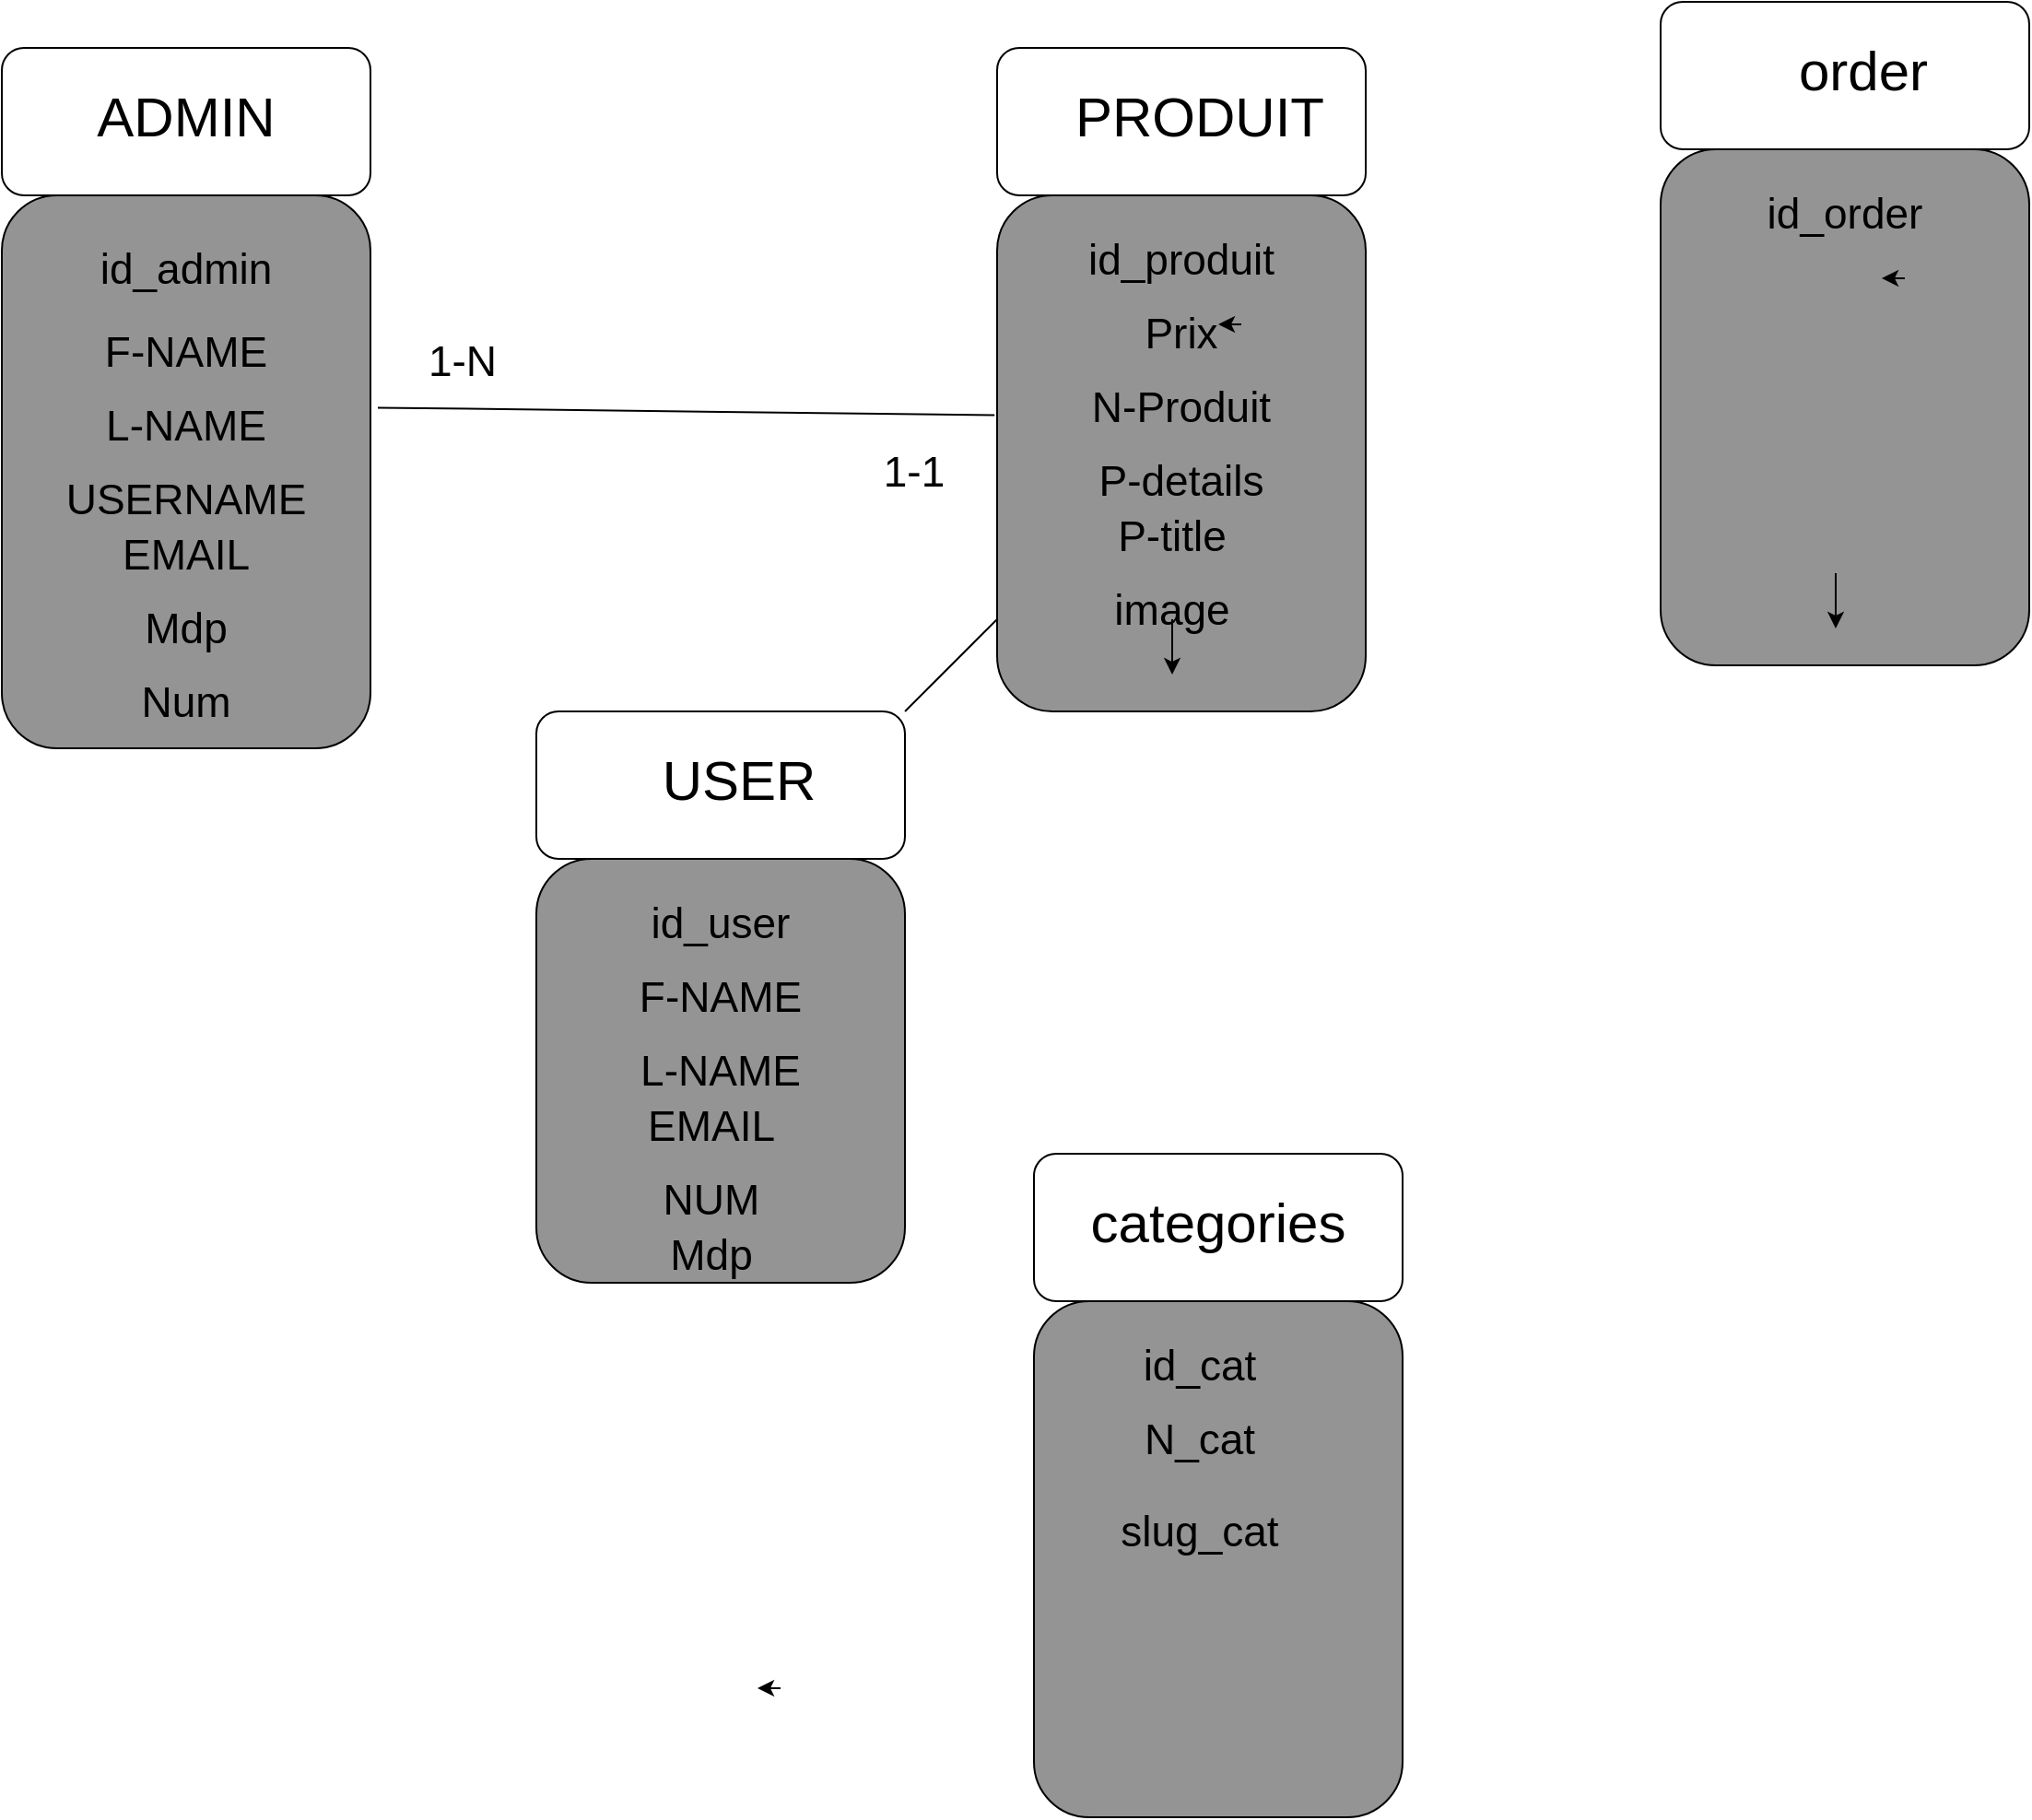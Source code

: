 <mxfile>
    <diagram id="MZ9vT57VOETAHRLRRmkQ" name="Page-1">
        <mxGraphModel dx="1611" dy="1124" grid="1" gridSize="10" guides="1" tooltips="1" connect="1" arrows="1" fold="1" page="1" pageScale="1" pageWidth="1169" pageHeight="1654" math="0" shadow="0">
            <root>
                <mxCell id="0"/>
                <mxCell id="1" parent="0"/>
                <mxCell id="11" value="" style="rounded=1;whiteSpace=wrap;html=1;" parent="1" vertex="1">
                    <mxGeometry x="40" y="120" width="200" height="80" as="geometry"/>
                </mxCell>
                <mxCell id="12" value="" style="rounded=1;whiteSpace=wrap;html=1;" parent="1" vertex="1">
                    <mxGeometry x="580" y="120" width="200" height="80" as="geometry"/>
                </mxCell>
                <mxCell id="13" value="" style="rounded=1;whiteSpace=wrap;html=1;" parent="1" vertex="1">
                    <mxGeometry x="330" y="480" width="200" height="80" as="geometry"/>
                </mxCell>
                <mxCell id="14" value="&lt;p style=&quot;line-height: 150%&quot;&gt;&lt;font style=&quot;font-size: 30px&quot;&gt;ADMIN&lt;/font&gt;&lt;/p&gt;" style="text;html=1;strokeColor=none;fillColor=none;align=center;verticalAlign=middle;whiteSpace=wrap;rounded=0;opacity=0;strokeWidth=12;" parent="1" vertex="1">
                    <mxGeometry x="70" y="130" width="140" height="60" as="geometry"/>
                </mxCell>
                <mxCell id="15" value="&lt;p style=&quot;line-height: 150%&quot;&gt;&lt;font style=&quot;font-size: 30px&quot;&gt;PRODUIT&lt;/font&gt;&lt;/p&gt;" style="text;html=1;strokeColor=none;fillColor=none;align=center;verticalAlign=middle;whiteSpace=wrap;rounded=0;opacity=0;strokeWidth=12;" parent="1" vertex="1">
                    <mxGeometry x="620" y="130" width="140" height="60" as="geometry"/>
                </mxCell>
                <mxCell id="16" value="&lt;p style=&quot;line-height: 150%&quot;&gt;&lt;font style=&quot;font-size: 30px&quot;&gt;USER&lt;/font&gt;&lt;/p&gt;" style="text;html=1;strokeColor=none;fillColor=none;align=center;verticalAlign=middle;whiteSpace=wrap;rounded=0;opacity=0;strokeWidth=12;" parent="1" vertex="1">
                    <mxGeometry x="370" y="490" width="140" height="60" as="geometry"/>
                </mxCell>
                <mxCell id="19" value="" style="rounded=1;whiteSpace=wrap;html=1;fillColor=#949494;" parent="1" vertex="1">
                    <mxGeometry x="40" y="200" width="200" height="300" as="geometry"/>
                </mxCell>
                <mxCell id="20" value="" style="rounded=1;whiteSpace=wrap;html=1;fillColor=#949494;" parent="1" vertex="1">
                    <mxGeometry x="330" y="560" width="200" height="230" as="geometry"/>
                </mxCell>
                <mxCell id="21" value="" style="rounded=1;whiteSpace=wrap;html=1;fillColor=#949494;" parent="1" vertex="1">
                    <mxGeometry x="580" y="200" width="200" height="280" as="geometry"/>
                </mxCell>
                <mxCell id="22" value="&lt;font style=&quot;font-size: 23px&quot;&gt;id_admin&lt;/font&gt;" style="text;html=1;align=center;verticalAlign=middle;whiteSpace=wrap;rounded=0;strokeWidth=1;perimeterSpacing=0;" parent="1" vertex="1">
                    <mxGeometry x="120" y="240" width="40" as="geometry"/>
                </mxCell>
                <mxCell id="23" value="&lt;font style=&quot;font-size: 23px&quot;&gt;F-NAME&lt;/font&gt;" style="text;html=1;align=center;verticalAlign=middle;whiteSpace=wrap;rounded=0;strokeWidth=1;perimeterSpacing=0;" parent="1" vertex="1">
                    <mxGeometry x="75" y="280" width="130" height="10" as="geometry"/>
                </mxCell>
                <mxCell id="27" value="&lt;font style=&quot;font-size: 23px&quot;&gt;L-NAME&lt;/font&gt;" style="text;html=1;align=center;verticalAlign=middle;whiteSpace=wrap;rounded=0;strokeWidth=1;perimeterSpacing=0;" parent="1" vertex="1">
                    <mxGeometry x="75" y="320" width="130" height="10" as="geometry"/>
                </mxCell>
                <mxCell id="28" value="&lt;font style=&quot;font-size: 23px&quot;&gt;USERNAME&lt;/font&gt;" style="text;html=1;align=center;verticalAlign=middle;whiteSpace=wrap;rounded=0;strokeWidth=1;perimeterSpacing=0;" parent="1" vertex="1">
                    <mxGeometry x="75" y="360" width="130" height="10" as="geometry"/>
                </mxCell>
                <mxCell id="29" value="&lt;font style=&quot;font-size: 23px&quot;&gt;EMAIL&lt;/font&gt;" style="text;html=1;align=center;verticalAlign=middle;whiteSpace=wrap;rounded=0;strokeWidth=1;perimeterSpacing=0;" parent="1" vertex="1">
                    <mxGeometry x="75" y="390" width="130" height="10" as="geometry"/>
                </mxCell>
                <mxCell id="30" value="&lt;font style=&quot;font-size: 23px&quot;&gt;Mdp&lt;/font&gt;" style="text;html=1;align=center;verticalAlign=middle;whiteSpace=wrap;rounded=0;strokeWidth=1;perimeterSpacing=0;" parent="1" vertex="1">
                    <mxGeometry x="75" y="430" width="130" height="10" as="geometry"/>
                </mxCell>
                <mxCell id="33" value="&lt;font style=&quot;font-size: 23px&quot;&gt;id_produit&lt;/font&gt;" style="text;html=1;align=center;verticalAlign=middle;whiteSpace=wrap;rounded=0;strokeWidth=1;perimeterSpacing=0;" parent="1" vertex="1">
                    <mxGeometry x="615" y="230" width="130" height="10" as="geometry"/>
                </mxCell>
                <mxCell id="34" value="&lt;font style=&quot;font-size: 23px&quot;&gt;Prix&lt;/font&gt;" style="text;html=1;align=center;verticalAlign=middle;whiteSpace=wrap;rounded=0;strokeWidth=1;perimeterSpacing=0;" parent="1" vertex="1">
                    <mxGeometry x="615" y="270" width="130" height="10" as="geometry"/>
                </mxCell>
                <mxCell id="35" value="&lt;font style=&quot;font-size: 23px&quot;&gt;N-Produit&lt;/font&gt;" style="text;html=1;align=center;verticalAlign=middle;whiteSpace=wrap;rounded=0;strokeWidth=1;perimeterSpacing=0;" parent="1" vertex="1">
                    <mxGeometry x="615" y="310" width="130" height="10" as="geometry"/>
                </mxCell>
                <mxCell id="36" value="&lt;font style=&quot;font-size: 23px&quot;&gt;P-details&lt;/font&gt;" style="text;html=1;align=center;verticalAlign=middle;whiteSpace=wrap;rounded=0;strokeWidth=1;perimeterSpacing=0;" parent="1" vertex="1">
                    <mxGeometry x="615" y="350" width="130" height="10" as="geometry"/>
                </mxCell>
                <mxCell id="37" value="&lt;font style=&quot;font-size: 23px&quot;&gt;P-title&lt;/font&gt;" style="text;html=1;align=center;verticalAlign=middle;whiteSpace=wrap;rounded=0;strokeWidth=1;perimeterSpacing=0;" parent="1" vertex="1">
                    <mxGeometry x="610" y="380" width="130" height="10" as="geometry"/>
                </mxCell>
                <mxCell id="38" style="edgeStyle=orthogonalEdgeStyle;rounded=0;orthogonalLoop=1;jettySize=auto;html=1;exitX=0.75;exitY=0;exitDx=0;exitDy=0;entryX=0.654;entryY=0;entryDx=0;entryDy=0;entryPerimeter=0;" parent="1" source="34" target="34" edge="1">
                    <mxGeometry relative="1" as="geometry"/>
                </mxCell>
                <mxCell id="69" value="" style="edgeStyle=orthogonalEdgeStyle;rounded=0;orthogonalLoop=1;jettySize=auto;html=1;" edge="1" parent="1" source="39">
                    <mxGeometry relative="1" as="geometry">
                        <mxPoint x="675" y="460" as="targetPoint"/>
                    </mxGeometry>
                </mxCell>
                <mxCell id="39" value="&lt;font style=&quot;font-size: 23px&quot;&gt;image&lt;/font&gt;" style="text;html=1;align=center;verticalAlign=middle;whiteSpace=wrap;rounded=0;strokeWidth=1;perimeterSpacing=0;" parent="1" vertex="1">
                    <mxGeometry x="610" y="420" width="130" height="10" as="geometry"/>
                </mxCell>
                <mxCell id="41" value="&lt;font style=&quot;font-size: 23px&quot;&gt;Num&lt;/font&gt;" style="text;html=1;align=center;verticalAlign=middle;whiteSpace=wrap;rounded=0;strokeWidth=1;perimeterSpacing=0;" parent="1" vertex="1">
                    <mxGeometry x="75" y="470" width="130" height="10" as="geometry"/>
                </mxCell>
                <mxCell id="42" value="&lt;font style=&quot;font-size: 23px&quot;&gt;id_user&lt;/font&gt;" style="text;html=1;align=center;verticalAlign=middle;whiteSpace=wrap;rounded=0;strokeWidth=1;perimeterSpacing=0;" parent="1" vertex="1">
                    <mxGeometry x="365" y="590" width="130" height="10" as="geometry"/>
                </mxCell>
                <mxCell id="43" value="&lt;font style=&quot;font-size: 23px&quot;&gt;F-NAME&lt;/font&gt;" style="text;html=1;align=center;verticalAlign=middle;whiteSpace=wrap;rounded=0;strokeWidth=1;perimeterSpacing=0;" parent="1" vertex="1">
                    <mxGeometry x="365" y="630" width="130" height="10" as="geometry"/>
                </mxCell>
                <mxCell id="44" value="&lt;font style=&quot;font-size: 23px&quot;&gt;L-NAME&lt;/font&gt;" style="text;html=1;align=center;verticalAlign=middle;whiteSpace=wrap;rounded=0;strokeWidth=1;perimeterSpacing=0;" parent="1" vertex="1">
                    <mxGeometry x="365" y="670" width="130" height="10" as="geometry"/>
                </mxCell>
                <mxCell id="45" value="&lt;font style=&quot;font-size: 23px&quot;&gt;EMAIL&lt;/font&gt;" style="text;html=1;align=center;verticalAlign=middle;whiteSpace=wrap;rounded=0;strokeWidth=1;perimeterSpacing=0;" parent="1" vertex="1">
                    <mxGeometry x="360" y="700" width="130" height="10" as="geometry"/>
                </mxCell>
                <mxCell id="46" value="&lt;font style=&quot;font-size: 23px&quot;&gt;NUM&lt;/font&gt;" style="text;html=1;align=center;verticalAlign=middle;whiteSpace=wrap;rounded=0;strokeWidth=1;perimeterSpacing=0;" parent="1" vertex="1">
                    <mxGeometry x="360" y="740" width="130" height="10" as="geometry"/>
                </mxCell>
                <mxCell id="48" value="&lt;font style=&quot;font-size: 23px&quot;&gt;Mdp&lt;/font&gt;" style="text;html=1;align=center;verticalAlign=middle;whiteSpace=wrap;rounded=0;strokeWidth=1;perimeterSpacing=0;" parent="1" vertex="1">
                    <mxGeometry x="360" y="770" width="130" height="10" as="geometry"/>
                </mxCell>
                <mxCell id="49" value="" style="endArrow=none;html=1;entryX=-0.007;entryY=0.426;entryDx=0;entryDy=0;entryPerimeter=0;exitX=1.02;exitY=0.384;exitDx=0;exitDy=0;exitPerimeter=0;" parent="1" source="19" target="21" edge="1">
                    <mxGeometry width="50" height="50" relative="1" as="geometry">
                        <mxPoint x="390" y="540" as="sourcePoint"/>
                        <mxPoint x="440" y="490" as="targetPoint"/>
                        <Array as="points"/>
                    </mxGeometry>
                </mxCell>
                <mxCell id="51" value="&lt;font style=&quot;font-size: 23px&quot;&gt;1-N&lt;/font&gt;" style="text;html=1;strokeColor=none;fillColor=none;align=center;verticalAlign=middle;whiteSpace=wrap;rounded=0;glass=0;opacity=0;" parent="1" vertex="1">
                    <mxGeometry x="250" y="270" width="80" height="40" as="geometry"/>
                </mxCell>
                <mxCell id="54" value="&lt;font style=&quot;font-size: 23px&quot;&gt;1-1&lt;/font&gt;" style="text;html=1;strokeColor=none;fillColor=none;align=center;verticalAlign=middle;whiteSpace=wrap;rounded=0;glass=0;opacity=0;" parent="1" vertex="1">
                    <mxGeometry x="495" y="330" width="80" height="40" as="geometry"/>
                </mxCell>
                <mxCell id="55" value="" style="endArrow=none;html=1;" parent="1" edge="1">
                    <mxGeometry width="50" height="50" relative="1" as="geometry">
                        <mxPoint x="530" y="480" as="sourcePoint"/>
                        <mxPoint x="580" y="430" as="targetPoint"/>
                    </mxGeometry>
                </mxCell>
                <mxCell id="56" value="" style="rounded=1;whiteSpace=wrap;html=1;" parent="1" vertex="1">
                    <mxGeometry x="600" y="720" width="200" height="80" as="geometry"/>
                </mxCell>
                <mxCell id="57" value="&lt;p style=&quot;line-height: 150%&quot;&gt;&lt;font style=&quot;font-size: 30px&quot;&gt;categories&lt;/font&gt;&lt;/p&gt;" style="text;html=1;strokeColor=none;fillColor=none;align=center;verticalAlign=middle;whiteSpace=wrap;rounded=0;opacity=0;strokeWidth=12;" parent="1" vertex="1">
                    <mxGeometry x="630" y="730" width="140" height="60" as="geometry"/>
                </mxCell>
                <mxCell id="58" value="" style="rounded=1;whiteSpace=wrap;html=1;fillColor=#949494;" parent="1" vertex="1">
                    <mxGeometry x="600" y="800" width="200" height="280" as="geometry"/>
                </mxCell>
                <mxCell id="59" value="&lt;font style=&quot;font-size: 23px&quot;&gt;id_cat&lt;/font&gt;" style="text;html=1;align=center;verticalAlign=middle;whiteSpace=wrap;rounded=0;strokeWidth=1;perimeterSpacing=0;" parent="1" vertex="1">
                    <mxGeometry x="625" y="830" width="130" height="10" as="geometry"/>
                </mxCell>
                <mxCell id="64" style="edgeStyle=orthogonalEdgeStyle;rounded=0;orthogonalLoop=1;jettySize=auto;html=1;exitX=0.75;exitY=0;exitDx=0;exitDy=0;entryX=0.654;entryY=0;entryDx=0;entryDy=0;entryPerimeter=0;" parent="1" edge="1">
                    <mxGeometry relative="1" as="geometry">
                        <mxPoint x="462.5" y="1010" as="sourcePoint"/>
                        <mxPoint x="450.02" y="1010" as="targetPoint"/>
                    </mxGeometry>
                </mxCell>
                <mxCell id="66" value="&lt;font style=&quot;font-size: 23px&quot;&gt;N_cat&lt;/font&gt;" style="text;html=1;align=center;verticalAlign=middle;whiteSpace=wrap;rounded=0;strokeWidth=1;perimeterSpacing=0;" parent="1" vertex="1">
                    <mxGeometry x="625" y="870" width="130" height="10" as="geometry"/>
                </mxCell>
                <mxCell id="67" value="&lt;font style=&quot;font-size: 23px&quot;&gt;slug_cat&lt;/font&gt;" style="text;html=1;align=center;verticalAlign=middle;whiteSpace=wrap;rounded=0;strokeWidth=1;perimeterSpacing=0;" parent="1" vertex="1">
                    <mxGeometry x="625" y="920" width="130" height="10" as="geometry"/>
                </mxCell>
                <mxCell id="70" value="" style="rounded=1;whiteSpace=wrap;html=1;" vertex="1" parent="1">
                    <mxGeometry x="940" y="95" width="200" height="80" as="geometry"/>
                </mxCell>
                <mxCell id="71" value="&lt;p style=&quot;line-height: 150%&quot;&gt;&lt;font style=&quot;font-size: 30px&quot;&gt;order&lt;/font&gt;&lt;/p&gt;" style="text;html=1;strokeColor=none;fillColor=none;align=center;verticalAlign=middle;whiteSpace=wrap;rounded=0;opacity=0;strokeWidth=12;" vertex="1" parent="1">
                    <mxGeometry x="980" y="105" width="140" height="60" as="geometry"/>
                </mxCell>
                <mxCell id="72" value="" style="rounded=1;whiteSpace=wrap;html=1;fillColor=#949494;" vertex="1" parent="1">
                    <mxGeometry x="940" y="175" width="200" height="280" as="geometry"/>
                </mxCell>
                <mxCell id="73" value="&lt;font style=&quot;font-size: 23px&quot;&gt;id_order&lt;/font&gt;" style="text;html=1;align=center;verticalAlign=middle;whiteSpace=wrap;rounded=0;strokeWidth=1;perimeterSpacing=0;" vertex="1" parent="1">
                    <mxGeometry x="975" y="205" width="130" height="10" as="geometry"/>
                </mxCell>
                <mxCell id="78" style="edgeStyle=orthogonalEdgeStyle;rounded=0;orthogonalLoop=1;jettySize=auto;html=1;exitX=0.75;exitY=0;exitDx=0;exitDy=0;entryX=0.654;entryY=0;entryDx=0;entryDy=0;entryPerimeter=0;" edge="1" parent="1">
                    <mxGeometry relative="1" as="geometry">
                        <mxPoint x="1072.5" y="245" as="sourcePoint"/>
                        <mxPoint x="1060.02" y="245" as="targetPoint"/>
                    </mxGeometry>
                </mxCell>
                <mxCell id="79" value="" style="edgeStyle=orthogonalEdgeStyle;rounded=0;orthogonalLoop=1;jettySize=auto;html=1;" edge="1" parent="1">
                    <mxGeometry relative="1" as="geometry">
                        <mxPoint x="1035" y="435" as="targetPoint"/>
                        <mxPoint x="1035" y="405" as="sourcePoint"/>
                    </mxGeometry>
                </mxCell>
            </root>
        </mxGraphModel>
    </diagram>
</mxfile>